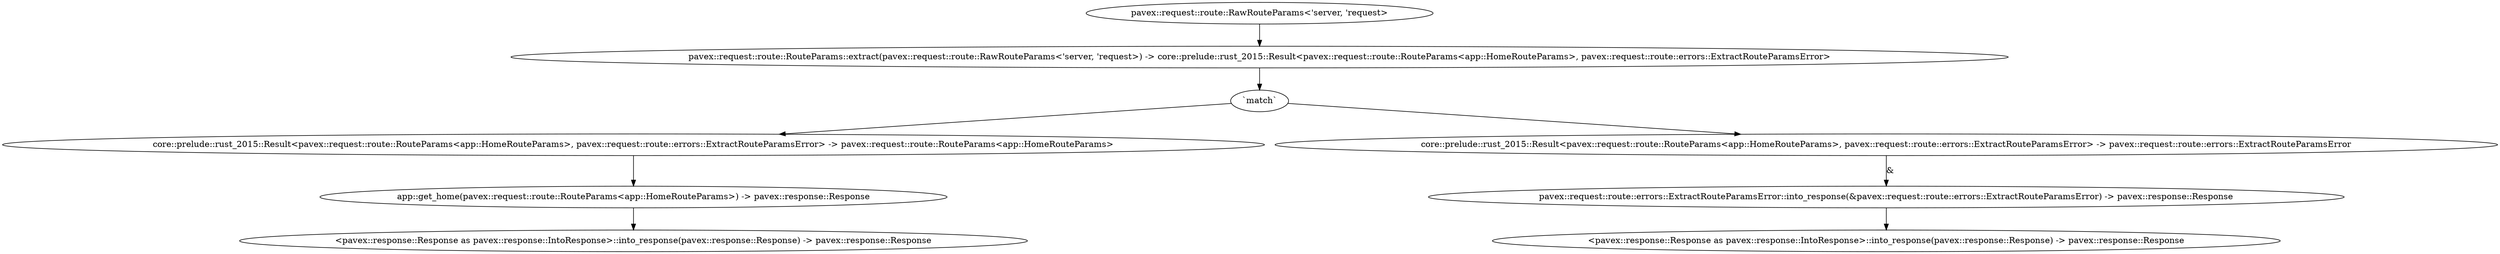 digraph "GET /home/:home_id - 0" {
    0 [ label = "app::get_home(pavex::request::route::RouteParams<app::HomeRouteParams>) -> pavex::response::Response"]
    1 [ label = "core::prelude::rust_2015::Result<pavex::request::route::RouteParams<app::HomeRouteParams>, pavex::request::route::errors::ExtractRouteParamsError> -> pavex::request::route::RouteParams<app::HomeRouteParams>"]
    2 [ label = "pavex::request::route::RouteParams::extract(pavex::request::route::RawRouteParams<'server, 'request>) -> core::prelude::rust_2015::Result<pavex::request::route::RouteParams<app::HomeRouteParams>, pavex::request::route::errors::ExtractRouteParamsError>"]
    3 [ label = "pavex::request::route::RawRouteParams<'server, 'request>"]
    4 [ label = "<pavex::response::Response as pavex::response::IntoResponse>::into_response(pavex::response::Response) -> pavex::response::Response"]
    5 [ label = "core::prelude::rust_2015::Result<pavex::request::route::RouteParams<app::HomeRouteParams>, pavex::request::route::errors::ExtractRouteParamsError> -> pavex::request::route::errors::ExtractRouteParamsError"]
    6 [ label = "pavex::request::route::errors::ExtractRouteParamsError::into_response(&pavex::request::route::errors::ExtractRouteParamsError) -> pavex::response::Response"]
    7 [ label = "<pavex::response::Response as pavex::response::IntoResponse>::into_response(pavex::response::Response) -> pavex::response::Response"]
    8 [ label = "`match`"]
    1 -> 0 [ ]
    8 -> 5 [ ]
    3 -> 2 [ ]
    0 -> 4 [ ]
    8 -> 1 [ ]
    5 -> 6 [ label = "&"]
    6 -> 7 [ ]
    2 -> 8 [ ]
}

digraph "* /home/:home_id - 0" {
    0 [ label = "pavex::router::default_fallback(&pavex::router::AllowedMethods) -> pavex::response::Response"]
    2 [ label = "<pavex::response::Response as pavex::response::IntoResponse>::into_response(pavex::response::Response) -> pavex::response::Response"]
    3 [ label = "&pavex::router::AllowedMethods"]
    0 -> 2 [ ]
    3 -> 0 [ ]
}

digraph "GET /home/:home_id/room/:room_id - 0" {
    0 [ label = "app::get_room(pavex::request::route::RouteParams<app::RoomRouteParams>) -> pavex::response::Response"]
    1 [ label = "core::prelude::rust_2015::Result<pavex::request::route::RouteParams<app::RoomRouteParams>, pavex::request::route::errors::ExtractRouteParamsError> -> pavex::request::route::RouteParams<app::RoomRouteParams>"]
    2 [ label = "pavex::request::route::RouteParams::extract(pavex::request::route::RawRouteParams<'server, 'request>) -> core::prelude::rust_2015::Result<pavex::request::route::RouteParams<app::RoomRouteParams>, pavex::request::route::errors::ExtractRouteParamsError>"]
    3 [ label = "pavex::request::route::RawRouteParams<'server, 'request>"]
    4 [ label = "<pavex::response::Response as pavex::response::IntoResponse>::into_response(pavex::response::Response) -> pavex::response::Response"]
    5 [ label = "core::prelude::rust_2015::Result<pavex::request::route::RouteParams<app::RoomRouteParams>, pavex::request::route::errors::ExtractRouteParamsError> -> pavex::request::route::errors::ExtractRouteParamsError"]
    6 [ label = "pavex::request::route::errors::ExtractRouteParamsError::into_response(&pavex::request::route::errors::ExtractRouteParamsError) -> pavex::response::Response"]
    7 [ label = "<pavex::response::Response as pavex::response::IntoResponse>::into_response(pavex::response::Response) -> pavex::response::Response"]
    8 [ label = "`match`"]
    1 -> 0 [ ]
    8 -> 5 [ ]
    3 -> 2 [ ]
    0 -> 4 [ ]
    8 -> 1 [ ]
    5 -> 6 [ label = "&"]
    6 -> 7 [ ]
    2 -> 8 [ ]
}

digraph "* /home/:home_id/room/:room_id - 0" {
    0 [ label = "pavex::router::default_fallback(&pavex::router::AllowedMethods) -> pavex::response::Response"]
    2 [ label = "<pavex::response::Response as pavex::response::IntoResponse>::into_response(pavex::response::Response) -> pavex::response::Response"]
    3 [ label = "&pavex::router::AllowedMethods"]
    0 -> 2 [ ]
    3 -> 0 [ ]
}

digraph "GET /town/*town - 0" {
    0 [ label = "app::get_town(pavex::request::route::RouteParams<app::TownRouteParams<'_>>) -> pavex::response::Response"]
    1 [ label = "core::prelude::rust_2015::Result<pavex::request::route::RouteParams<app::TownRouteParams<'_>>, pavex::request::route::errors::ExtractRouteParamsError> -> pavex::request::route::RouteParams<app::TownRouteParams<'_>>"]
    2 [ label = "pavex::request::route::RouteParams::extract(pavex::request::route::RawRouteParams<'server, 'request>) -> core::prelude::rust_2015::Result<pavex::request::route::RouteParams<app::TownRouteParams<'_>>, pavex::request::route::errors::ExtractRouteParamsError>"]
    3 [ label = "pavex::request::route::RawRouteParams<'server, 'request>"]
    4 [ label = "<pavex::response::Response as pavex::response::IntoResponse>::into_response(pavex::response::Response) -> pavex::response::Response"]
    5 [ label = "core::prelude::rust_2015::Result<pavex::request::route::RouteParams<app::TownRouteParams<'_>>, pavex::request::route::errors::ExtractRouteParamsError> -> pavex::request::route::errors::ExtractRouteParamsError"]
    6 [ label = "pavex::request::route::errors::ExtractRouteParamsError::into_response(&pavex::request::route::errors::ExtractRouteParamsError) -> pavex::response::Response"]
    7 [ label = "<pavex::response::Response as pavex::response::IntoResponse>::into_response(pavex::response::Response) -> pavex::response::Response"]
    8 [ label = "`match`"]
    1 -> 0 [ ]
    8 -> 5 [ ]
    3 -> 2 [ ]
    0 -> 4 [ ]
    8 -> 1 [ ]
    5 -> 6 [ label = "&"]
    6 -> 7 [ ]
    2 -> 8 [ ]
}

digraph "* /town/*town - 0" {
    0 [ label = "pavex::router::default_fallback(&pavex::router::AllowedMethods) -> pavex::response::Response"]
    2 [ label = "<pavex::response::Response as pavex::response::IntoResponse>::into_response(pavex::response::Response) -> pavex::response::Response"]
    3 [ label = "&pavex::router::AllowedMethods"]
    0 -> 2 [ ]
    3 -> 0 [ ]
}

digraph app_state {
    0 [ label = "crate::ApplicationState() -> crate::ApplicationState"]
}
